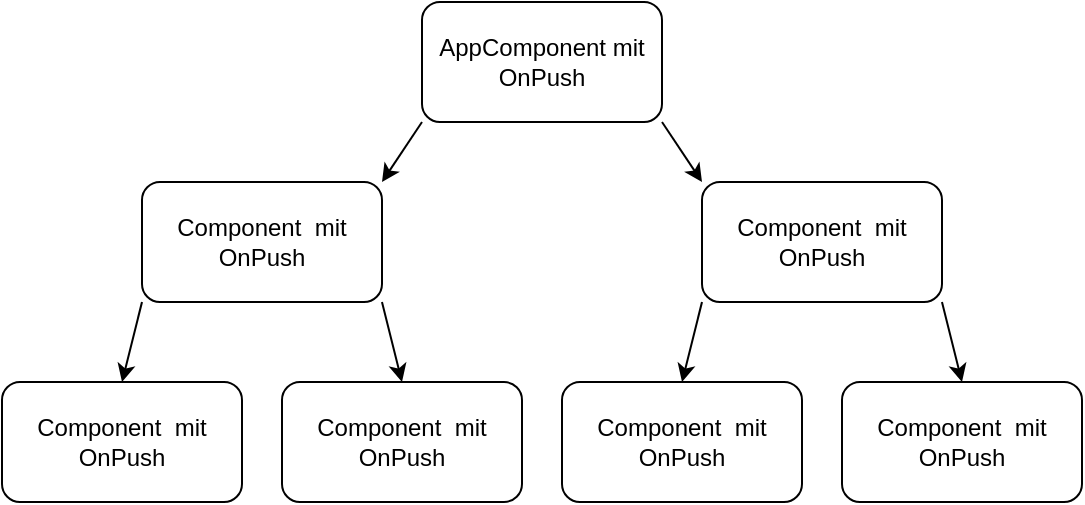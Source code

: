 <mxfile version="14.1.8" type="device"><diagram id="9H4CbegL8CMtX5bzwnj7" name="Page-1"><mxGraphModel dx="1102" dy="940" grid="1" gridSize="10" guides="1" tooltips="1" connect="1" arrows="1" fold="1" page="1" pageScale="1" pageWidth="850" pageHeight="1100" math="0" shadow="0"><root><mxCell id="0"/><mxCell id="1" parent="0"/><mxCell id="2D6bgHtjTvFWQIY4iAsh-1" style="rounded=0;orthogonalLoop=1;jettySize=auto;html=1;exitX=0;exitY=1;exitDx=0;exitDy=0;entryX=1;entryY=0;entryDx=0;entryDy=0;" parent="1" source="2D6bgHtjTvFWQIY4iAsh-3" target="2D6bgHtjTvFWQIY4iAsh-6" edge="1"><mxGeometry relative="1" as="geometry"/></mxCell><mxCell id="2D6bgHtjTvFWQIY4iAsh-2" style="edgeStyle=none;rounded=0;orthogonalLoop=1;jettySize=auto;html=1;exitX=1;exitY=1;exitDx=0;exitDy=0;entryX=0;entryY=0;entryDx=0;entryDy=0;" parent="1" source="2D6bgHtjTvFWQIY4iAsh-3" target="2D6bgHtjTvFWQIY4iAsh-11" edge="1"><mxGeometry relative="1" as="geometry"/></mxCell><mxCell id="2D6bgHtjTvFWQIY4iAsh-3" value="AppComponent mit OnPush" style="rounded=1;whiteSpace=wrap;html=1;" parent="1" vertex="1"><mxGeometry x="260" y="30" width="120" height="60" as="geometry"/></mxCell><mxCell id="2D6bgHtjTvFWQIY4iAsh-4" style="edgeStyle=none;rounded=0;orthogonalLoop=1;jettySize=auto;html=1;exitX=0;exitY=1;exitDx=0;exitDy=0;entryX=0.5;entryY=0;entryDx=0;entryDy=0;" parent="1" source="2D6bgHtjTvFWQIY4iAsh-6" target="2D6bgHtjTvFWQIY4iAsh-7" edge="1"><mxGeometry relative="1" as="geometry"/></mxCell><mxCell id="2D6bgHtjTvFWQIY4iAsh-5" style="edgeStyle=none;rounded=0;orthogonalLoop=1;jettySize=auto;html=1;exitX=1;exitY=1;exitDx=0;exitDy=0;entryX=0.5;entryY=0;entryDx=0;entryDy=0;" parent="1" source="2D6bgHtjTvFWQIY4iAsh-6" target="2D6bgHtjTvFWQIY4iAsh-8" edge="1"><mxGeometry relative="1" as="geometry"/></mxCell><mxCell id="2D6bgHtjTvFWQIY4iAsh-6" value="Component&amp;nbsp;&amp;nbsp;mit OnPush" style="rounded=1;whiteSpace=wrap;html=1;" parent="1" vertex="1"><mxGeometry x="120" y="120" width="120" height="60" as="geometry"/></mxCell><mxCell id="2D6bgHtjTvFWQIY4iAsh-7" value="Component&amp;nbsp;&amp;nbsp;mit OnPush" style="rounded=1;whiteSpace=wrap;html=1;" parent="1" vertex="1"><mxGeometry x="50" y="220" width="120" height="60" as="geometry"/></mxCell><mxCell id="2D6bgHtjTvFWQIY4iAsh-8" value="Component&amp;nbsp;&amp;nbsp;mit OnPush" style="rounded=1;whiteSpace=wrap;html=1;" parent="1" vertex="1"><mxGeometry x="190" y="220" width="120" height="60" as="geometry"/></mxCell><mxCell id="2D6bgHtjTvFWQIY4iAsh-9" style="edgeStyle=none;rounded=0;orthogonalLoop=1;jettySize=auto;html=1;exitX=0;exitY=1;exitDx=0;exitDy=0;entryX=0.5;entryY=0;entryDx=0;entryDy=0;" parent="1" source="2D6bgHtjTvFWQIY4iAsh-11" target="2D6bgHtjTvFWQIY4iAsh-12" edge="1"><mxGeometry relative="1" as="geometry"/></mxCell><mxCell id="2D6bgHtjTvFWQIY4iAsh-10" style="edgeStyle=none;rounded=0;orthogonalLoop=1;jettySize=auto;html=1;exitX=1;exitY=1;exitDx=0;exitDy=0;entryX=0.5;entryY=0;entryDx=0;entryDy=0;" parent="1" source="2D6bgHtjTvFWQIY4iAsh-11" target="2D6bgHtjTvFWQIY4iAsh-13" edge="1"><mxGeometry relative="1" as="geometry"/></mxCell><mxCell id="2D6bgHtjTvFWQIY4iAsh-11" value="Component&amp;nbsp;&amp;nbsp;mit OnPush" style="rounded=1;whiteSpace=wrap;html=1;" parent="1" vertex="1"><mxGeometry x="400" y="120" width="120" height="60" as="geometry"/></mxCell><mxCell id="2D6bgHtjTvFWQIY4iAsh-12" value="Component&amp;nbsp;&amp;nbsp;mit OnPush" style="rounded=1;whiteSpace=wrap;html=1;" parent="1" vertex="1"><mxGeometry x="330" y="220" width="120" height="60" as="geometry"/></mxCell><mxCell id="2D6bgHtjTvFWQIY4iAsh-13" value="Component&amp;nbsp;&amp;nbsp;mit OnPush" style="rounded=1;whiteSpace=wrap;html=1;" parent="1" vertex="1"><mxGeometry x="470" y="220" width="120" height="60" as="geometry"/></mxCell></root></mxGraphModel></diagram></mxfile>